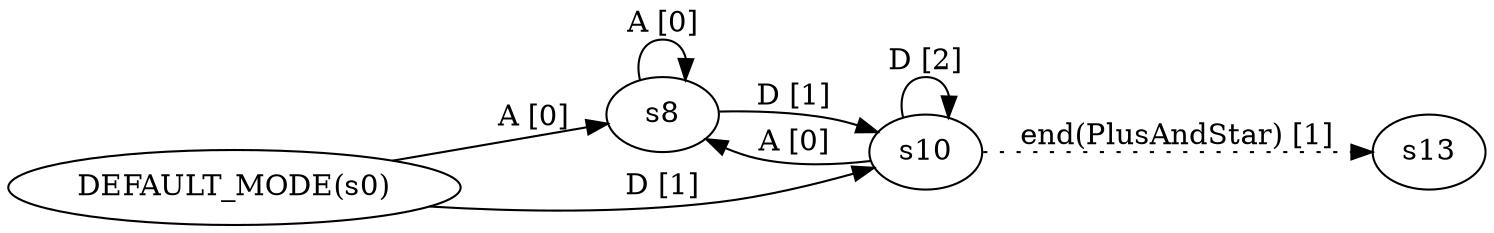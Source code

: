 digraph ATN {
  rankdir=LR;

  "DEFAULT_MODE(s0)" -> s8 [label="A [0]"]
  s8 -> s8 [label="A [0]"]
  s8 -> s10 [label="D [1]"]
  s10 -> s8 [label="A [0]"]
  s10 -> s13 [label="end(PlusAndStar) [1]", style=dotted]
  s10 -> s10 [label="D [2]"]
  "DEFAULT_MODE(s0)" -> s10 [label="D [1]"]
}